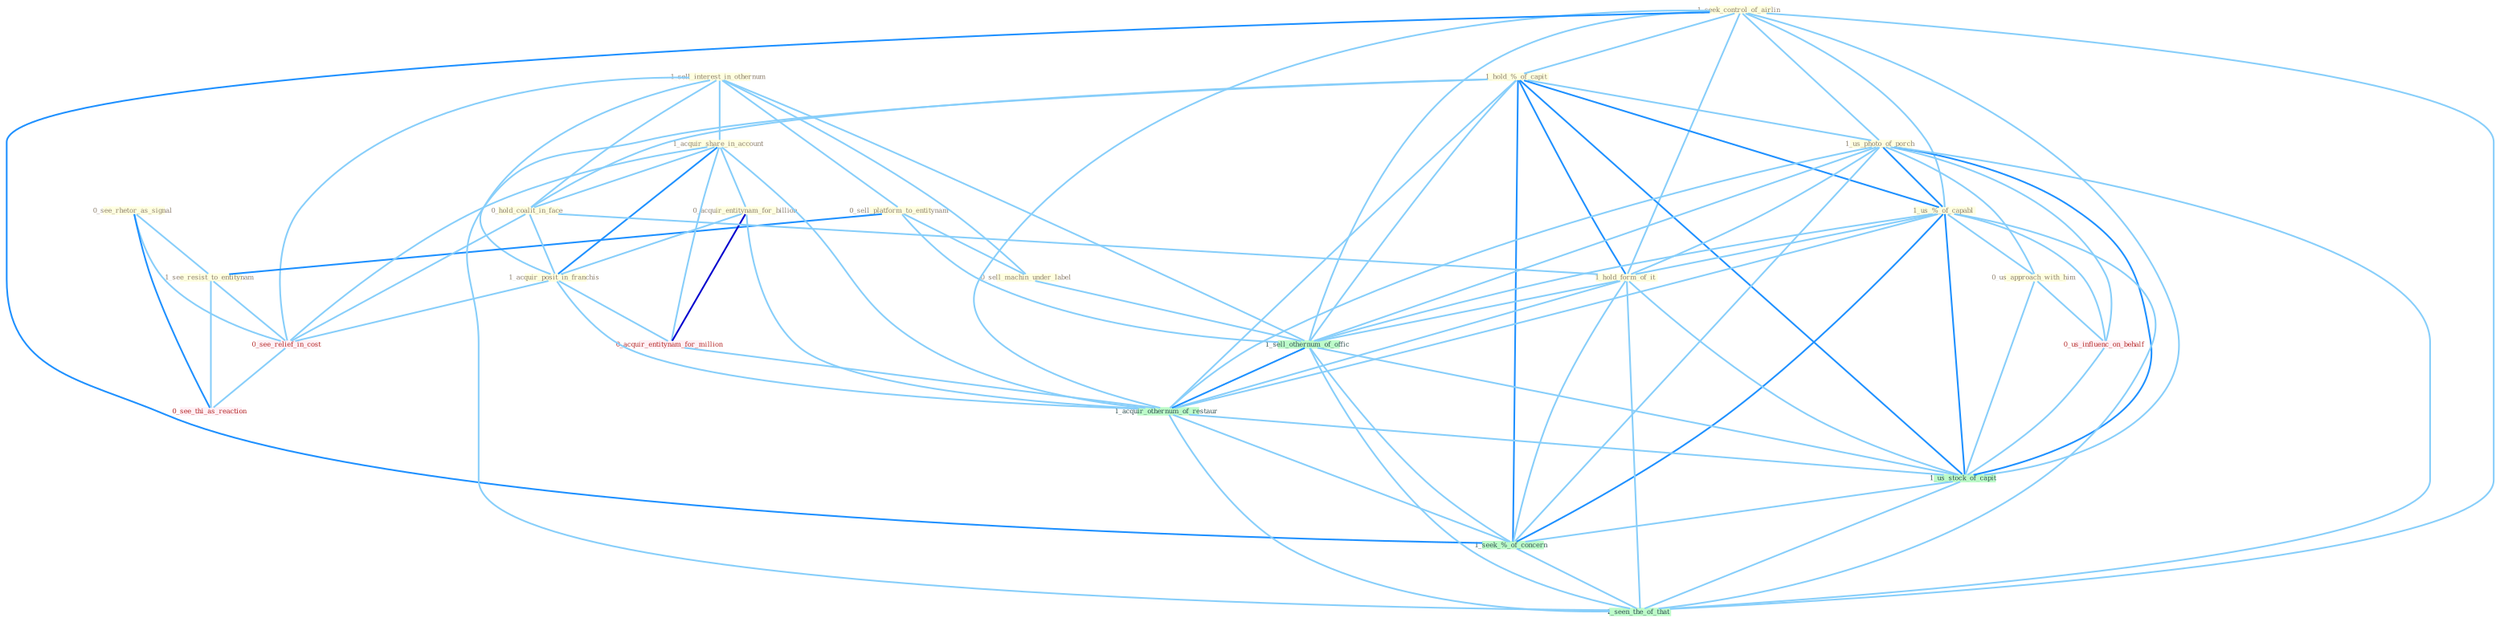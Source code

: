 Graph G{ 
    node
    [shape=polygon,style=filled,width=.5,height=.06,color="#BDFCC9",fixedsize=true,fontsize=4,
    fontcolor="#2f4f4f"];
    {node
    [color="#ffffe0", fontcolor="#8b7d6b"] "1_sell_interest_in_othernum " "1_seek_control_of_airlin " "0_sell_platform_to_entitynam " "1_acquir_share_in_account " "1_hold_%_of_capit " "1_us_photo_of_porch " "1_us_%_of_capabl " "0_acquir_entitynam_for_billion " "0_see_rhetor_as_signal " "0_us_approach_with_him " "1_see_resist_to_entitynam " "0_hold_coalit_in_face " "0_sell_machin_under_label " "1_hold_form_of_it " "1_acquir_posit_in_franchis "}
{node [color="#fff0f5", fontcolor="#b22222"] "0_acquir_entitynam_for_million " "0_us_influenc_on_behalf " "0_see_relief_in_cost " "0_see_thi_as_reaction "}
edge [color="#B0E2FF"];

	"1_sell_interest_in_othernum " -- "0_sell_platform_to_entitynam " [w="1", color="#87cefa" ];
	"1_sell_interest_in_othernum " -- "1_acquir_share_in_account " [w="1", color="#87cefa" ];
	"1_sell_interest_in_othernum " -- "0_hold_coalit_in_face " [w="1", color="#87cefa" ];
	"1_sell_interest_in_othernum " -- "0_sell_machin_under_label " [w="1", color="#87cefa" ];
	"1_sell_interest_in_othernum " -- "1_acquir_posit_in_franchis " [w="1", color="#87cefa" ];
	"1_sell_interest_in_othernum " -- "1_sell_othernum_of_offic " [w="1", color="#87cefa" ];
	"1_sell_interest_in_othernum " -- "0_see_relief_in_cost " [w="1", color="#87cefa" ];
	"1_seek_control_of_airlin " -- "1_hold_%_of_capit " [w="1", color="#87cefa" ];
	"1_seek_control_of_airlin " -- "1_us_photo_of_porch " [w="1", color="#87cefa" ];
	"1_seek_control_of_airlin " -- "1_us_%_of_capabl " [w="1", color="#87cefa" ];
	"1_seek_control_of_airlin " -- "1_hold_form_of_it " [w="1", color="#87cefa" ];
	"1_seek_control_of_airlin " -- "1_sell_othernum_of_offic " [w="1", color="#87cefa" ];
	"1_seek_control_of_airlin " -- "1_acquir_othernum_of_restaur " [w="1", color="#87cefa" ];
	"1_seek_control_of_airlin " -- "1_us_stock_of_capit " [w="1", color="#87cefa" ];
	"1_seek_control_of_airlin " -- "1_seek_%_of_concern " [w="2", color="#1e90ff" , len=0.8];
	"1_seek_control_of_airlin " -- "1_seen_the_of_that " [w="1", color="#87cefa" ];
	"0_sell_platform_to_entitynam " -- "1_see_resist_to_entitynam " [w="2", color="#1e90ff" , len=0.8];
	"0_sell_platform_to_entitynam " -- "0_sell_machin_under_label " [w="1", color="#87cefa" ];
	"0_sell_platform_to_entitynam " -- "1_sell_othernum_of_offic " [w="1", color="#87cefa" ];
	"1_acquir_share_in_account " -- "0_acquir_entitynam_for_billion " [w="1", color="#87cefa" ];
	"1_acquir_share_in_account " -- "0_hold_coalit_in_face " [w="1", color="#87cefa" ];
	"1_acquir_share_in_account " -- "1_acquir_posit_in_franchis " [w="2", color="#1e90ff" , len=0.8];
	"1_acquir_share_in_account " -- "0_acquir_entitynam_for_million " [w="1", color="#87cefa" ];
	"1_acquir_share_in_account " -- "0_see_relief_in_cost " [w="1", color="#87cefa" ];
	"1_acquir_share_in_account " -- "1_acquir_othernum_of_restaur " [w="1", color="#87cefa" ];
	"1_hold_%_of_capit " -- "1_us_photo_of_porch " [w="1", color="#87cefa" ];
	"1_hold_%_of_capit " -- "1_us_%_of_capabl " [w="2", color="#1e90ff" , len=0.8];
	"1_hold_%_of_capit " -- "0_hold_coalit_in_face " [w="1", color="#87cefa" ];
	"1_hold_%_of_capit " -- "1_hold_form_of_it " [w="2", color="#1e90ff" , len=0.8];
	"1_hold_%_of_capit " -- "1_sell_othernum_of_offic " [w="1", color="#87cefa" ];
	"1_hold_%_of_capit " -- "1_acquir_othernum_of_restaur " [w="1", color="#87cefa" ];
	"1_hold_%_of_capit " -- "1_us_stock_of_capit " [w="2", color="#1e90ff" , len=0.8];
	"1_hold_%_of_capit " -- "1_seek_%_of_concern " [w="2", color="#1e90ff" , len=0.8];
	"1_hold_%_of_capit " -- "1_seen_the_of_that " [w="1", color="#87cefa" ];
	"1_us_photo_of_porch " -- "1_us_%_of_capabl " [w="2", color="#1e90ff" , len=0.8];
	"1_us_photo_of_porch " -- "0_us_approach_with_him " [w="1", color="#87cefa" ];
	"1_us_photo_of_porch " -- "1_hold_form_of_it " [w="1", color="#87cefa" ];
	"1_us_photo_of_porch " -- "1_sell_othernum_of_offic " [w="1", color="#87cefa" ];
	"1_us_photo_of_porch " -- "0_us_influenc_on_behalf " [w="1", color="#87cefa" ];
	"1_us_photo_of_porch " -- "1_acquir_othernum_of_restaur " [w="1", color="#87cefa" ];
	"1_us_photo_of_porch " -- "1_us_stock_of_capit " [w="2", color="#1e90ff" , len=0.8];
	"1_us_photo_of_porch " -- "1_seek_%_of_concern " [w="1", color="#87cefa" ];
	"1_us_photo_of_porch " -- "1_seen_the_of_that " [w="1", color="#87cefa" ];
	"1_us_%_of_capabl " -- "0_us_approach_with_him " [w="1", color="#87cefa" ];
	"1_us_%_of_capabl " -- "1_hold_form_of_it " [w="1", color="#87cefa" ];
	"1_us_%_of_capabl " -- "1_sell_othernum_of_offic " [w="1", color="#87cefa" ];
	"1_us_%_of_capabl " -- "0_us_influenc_on_behalf " [w="1", color="#87cefa" ];
	"1_us_%_of_capabl " -- "1_acquir_othernum_of_restaur " [w="1", color="#87cefa" ];
	"1_us_%_of_capabl " -- "1_us_stock_of_capit " [w="2", color="#1e90ff" , len=0.8];
	"1_us_%_of_capabl " -- "1_seek_%_of_concern " [w="2", color="#1e90ff" , len=0.8];
	"1_us_%_of_capabl " -- "1_seen_the_of_that " [w="1", color="#87cefa" ];
	"0_acquir_entitynam_for_billion " -- "1_acquir_posit_in_franchis " [w="1", color="#87cefa" ];
	"0_acquir_entitynam_for_billion " -- "0_acquir_entitynam_for_million " [w="3", color="#0000cd" , len=0.6];
	"0_acquir_entitynam_for_billion " -- "1_acquir_othernum_of_restaur " [w="1", color="#87cefa" ];
	"0_see_rhetor_as_signal " -- "1_see_resist_to_entitynam " [w="1", color="#87cefa" ];
	"0_see_rhetor_as_signal " -- "0_see_relief_in_cost " [w="1", color="#87cefa" ];
	"0_see_rhetor_as_signal " -- "0_see_thi_as_reaction " [w="2", color="#1e90ff" , len=0.8];
	"0_us_approach_with_him " -- "0_us_influenc_on_behalf " [w="1", color="#87cefa" ];
	"0_us_approach_with_him " -- "1_us_stock_of_capit " [w="1", color="#87cefa" ];
	"1_see_resist_to_entitynam " -- "0_see_relief_in_cost " [w="1", color="#87cefa" ];
	"1_see_resist_to_entitynam " -- "0_see_thi_as_reaction " [w="1", color="#87cefa" ];
	"0_hold_coalit_in_face " -- "1_hold_form_of_it " [w="1", color="#87cefa" ];
	"0_hold_coalit_in_face " -- "1_acquir_posit_in_franchis " [w="1", color="#87cefa" ];
	"0_hold_coalit_in_face " -- "0_see_relief_in_cost " [w="1", color="#87cefa" ];
	"0_sell_machin_under_label " -- "1_sell_othernum_of_offic " [w="1", color="#87cefa" ];
	"1_hold_form_of_it " -- "1_sell_othernum_of_offic " [w="1", color="#87cefa" ];
	"1_hold_form_of_it " -- "1_acquir_othernum_of_restaur " [w="1", color="#87cefa" ];
	"1_hold_form_of_it " -- "1_us_stock_of_capit " [w="1", color="#87cefa" ];
	"1_hold_form_of_it " -- "1_seek_%_of_concern " [w="1", color="#87cefa" ];
	"1_hold_form_of_it " -- "1_seen_the_of_that " [w="1", color="#87cefa" ];
	"1_acquir_posit_in_franchis " -- "0_acquir_entitynam_for_million " [w="1", color="#87cefa" ];
	"1_acquir_posit_in_franchis " -- "0_see_relief_in_cost " [w="1", color="#87cefa" ];
	"1_acquir_posit_in_franchis " -- "1_acquir_othernum_of_restaur " [w="1", color="#87cefa" ];
	"0_acquir_entitynam_for_million " -- "1_acquir_othernum_of_restaur " [w="1", color="#87cefa" ];
	"1_sell_othernum_of_offic " -- "1_acquir_othernum_of_restaur " [w="2", color="#1e90ff" , len=0.8];
	"1_sell_othernum_of_offic " -- "1_us_stock_of_capit " [w="1", color="#87cefa" ];
	"1_sell_othernum_of_offic " -- "1_seek_%_of_concern " [w="1", color="#87cefa" ];
	"1_sell_othernum_of_offic " -- "1_seen_the_of_that " [w="1", color="#87cefa" ];
	"0_us_influenc_on_behalf " -- "1_us_stock_of_capit " [w="1", color="#87cefa" ];
	"0_see_relief_in_cost " -- "0_see_thi_as_reaction " [w="1", color="#87cefa" ];
	"1_acquir_othernum_of_restaur " -- "1_us_stock_of_capit " [w="1", color="#87cefa" ];
	"1_acquir_othernum_of_restaur " -- "1_seek_%_of_concern " [w="1", color="#87cefa" ];
	"1_acquir_othernum_of_restaur " -- "1_seen_the_of_that " [w="1", color="#87cefa" ];
	"1_us_stock_of_capit " -- "1_seek_%_of_concern " [w="1", color="#87cefa" ];
	"1_us_stock_of_capit " -- "1_seen_the_of_that " [w="1", color="#87cefa" ];
	"1_seek_%_of_concern " -- "1_seen_the_of_that " [w="1", color="#87cefa" ];
}